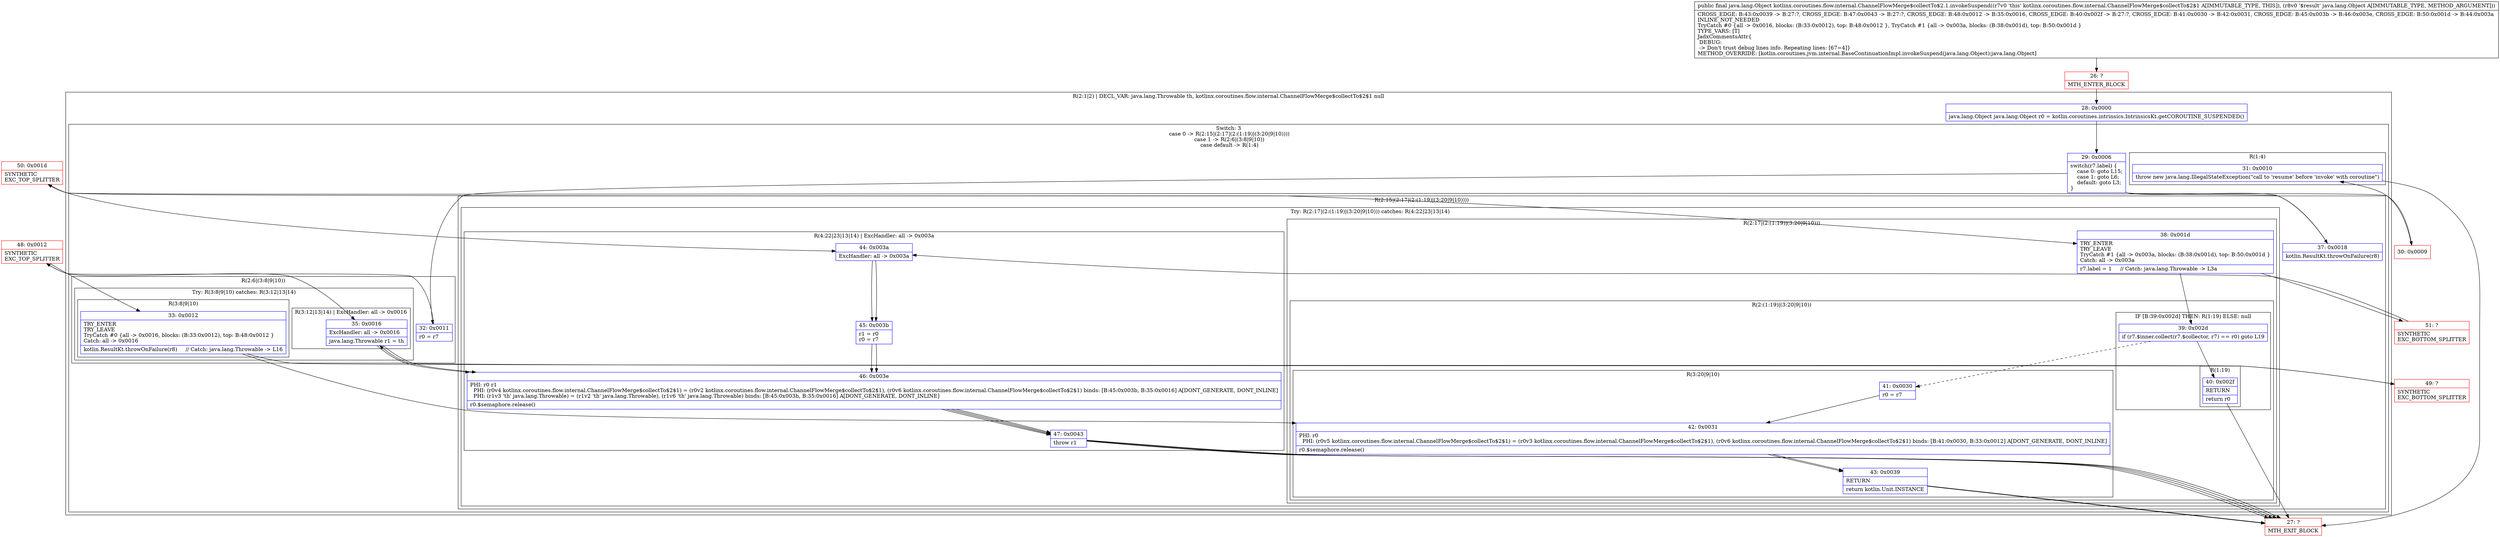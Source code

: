 digraph "CFG forkotlinx.coroutines.flow.internal.ChannelFlowMerge$collectTo$2.1.invokeSuspend(Ljava\/lang\/Object;)Ljava\/lang\/Object;" {
subgraph cluster_Region_1955104761 {
label = "R(2:1|2) | DECL_VAR: java.lang.Throwable th, kotlinx.coroutines.flow.internal.ChannelFlowMerge$collectTo$2$1 null\l";
node [shape=record,color=blue];
Node_28 [shape=record,label="{28\:\ 0x0000|java.lang.Object java.lang.Object r0 = kotlin.coroutines.intrinsics.IntrinsicsKt.getCOROUTINE_SUSPENDED()\l}"];
subgraph cluster_SwitchRegion_1384480847 {
label = "Switch: 3
 case 0 -> R(2:15|(2:17|(2:(1:19)|(3:20|9|10))))
 case 1 -> R(2:6|(3:8|9|10))
 case default -> R(1:4)";
node [shape=record,color=blue];
Node_29 [shape=record,label="{29\:\ 0x0006|switch(r7.label) \{\l    case 0: goto L15;\l    case 1: goto L6;\l    default: goto L3;\l\}\l}"];
subgraph cluster_Region_1811717153 {
label = "R(2:15|(2:17|(2:(1:19)|(3:20|9|10))))";
node [shape=record,color=blue];
Node_37 [shape=record,label="{37\:\ 0x0018|kotlin.ResultKt.throwOnFailure(r8)\l}"];
subgraph cluster_TryCatchRegion_1563906205 {
label = "Try: R(2:17|(2:(1:19)|(3:20|9|10))) catches: R(4:22|23|13|14)";
node [shape=record,color=blue];
subgraph cluster_Region_327829452 {
label = "R(2:17|(2:(1:19)|(3:20|9|10)))";
node [shape=record,color=blue];
Node_38 [shape=record,label="{38\:\ 0x001d|TRY_ENTER\lTRY_LEAVE\lTryCatch #1 \{all \-\> 0x003a, blocks: (B:38:0x001d), top: B:50:0x001d \}\lCatch: all \-\> 0x003a\l|r7.label = 1     \/\/ Catch: java.lang.Throwable \-\> L3a\l}"];
subgraph cluster_Region_1836263946 {
label = "R(2:(1:19)|(3:20|9|10))";
node [shape=record,color=blue];
subgraph cluster_IfRegion_562916098 {
label = "IF [B:39:0x002d] THEN: R(1:19) ELSE: null";
node [shape=record,color=blue];
Node_39 [shape=record,label="{39\:\ 0x002d|if (r7.$inner.collect(r7.$collector, r7) == r0) goto L19\l}"];
subgraph cluster_Region_1180526091 {
label = "R(1:19)";
node [shape=record,color=blue];
Node_40 [shape=record,label="{40\:\ 0x002f|RETURN\l|return r0\l}"];
}
}
subgraph cluster_Region_174379477 {
label = "R(3:20|9|10)";
node [shape=record,color=blue];
Node_41 [shape=record,label="{41\:\ 0x0030|r0 = r7\l}"];
Node_42 [shape=record,label="{42\:\ 0x0031|PHI: r0 \l  PHI: (r0v5 kotlinx.coroutines.flow.internal.ChannelFlowMerge$collectTo$2$1) = (r0v3 kotlinx.coroutines.flow.internal.ChannelFlowMerge$collectTo$2$1), (r0v6 kotlinx.coroutines.flow.internal.ChannelFlowMerge$collectTo$2$1) binds: [B:41:0x0030, B:33:0x0012] A[DONT_GENERATE, DONT_INLINE]\l|r0.$semaphore.release()\l}"];
Node_43 [shape=record,label="{43\:\ 0x0039|RETURN\l|return kotlin.Unit.INSTANCE\l}"];
}
}
}
subgraph cluster_Region_1887211802 {
label = "R(4:22|23|13|14) | ExcHandler: all \-\> 0x003a\l";
node [shape=record,color=blue];
Node_44 [shape=record,label="{44\:\ 0x003a|ExcHandler: all \-\> 0x003a\l}"];
Node_45 [shape=record,label="{45\:\ 0x003b|r1 = r0\lr0 = r7\l}"];
Node_46 [shape=record,label="{46\:\ 0x003e|PHI: r0 r1 \l  PHI: (r0v4 kotlinx.coroutines.flow.internal.ChannelFlowMerge$collectTo$2$1) = (r0v2 kotlinx.coroutines.flow.internal.ChannelFlowMerge$collectTo$2$1), (r0v6 kotlinx.coroutines.flow.internal.ChannelFlowMerge$collectTo$2$1) binds: [B:45:0x003b, B:35:0x0016] A[DONT_GENERATE, DONT_INLINE]\l  PHI: (r1v3 'th' java.lang.Throwable) = (r1v2 'th' java.lang.Throwable), (r1v6 'th' java.lang.Throwable) binds: [B:45:0x003b, B:35:0x0016] A[DONT_GENERATE, DONT_INLINE]\l|r0.$semaphore.release()\l}"];
Node_47 [shape=record,label="{47\:\ 0x0043|throw r1\l}"];
}
}
}
subgraph cluster_Region_665093036 {
label = "R(2:6|(3:8|9|10))";
node [shape=record,color=blue];
Node_32 [shape=record,label="{32\:\ 0x0011|r0 = r7\l}"];
subgraph cluster_TryCatchRegion_1650572817 {
label = "Try: R(3:8|9|10) catches: R(3:12|13|14)";
node [shape=record,color=blue];
subgraph cluster_Region_95791480 {
label = "R(3:8|9|10)";
node [shape=record,color=blue];
Node_33 [shape=record,label="{33\:\ 0x0012|TRY_ENTER\lTRY_LEAVE\lTryCatch #0 \{all \-\> 0x0016, blocks: (B:33:0x0012), top: B:48:0x0012 \}\lCatch: all \-\> 0x0016\l|kotlin.ResultKt.throwOnFailure(r8)     \/\/ Catch: java.lang.Throwable \-\> L16\l}"];
Node_42 [shape=record,label="{42\:\ 0x0031|PHI: r0 \l  PHI: (r0v5 kotlinx.coroutines.flow.internal.ChannelFlowMerge$collectTo$2$1) = (r0v3 kotlinx.coroutines.flow.internal.ChannelFlowMerge$collectTo$2$1), (r0v6 kotlinx.coroutines.flow.internal.ChannelFlowMerge$collectTo$2$1) binds: [B:41:0x0030, B:33:0x0012] A[DONT_GENERATE, DONT_INLINE]\l|r0.$semaphore.release()\l}"];
Node_43 [shape=record,label="{43\:\ 0x0039|RETURN\l|return kotlin.Unit.INSTANCE\l}"];
}
subgraph cluster_Region_1081829283 {
label = "R(3:12|13|14) | ExcHandler: all \-\> 0x0016\l";
node [shape=record,color=blue];
Node_35 [shape=record,label="{35\:\ 0x0016|ExcHandler: all \-\> 0x0016\l|java.lang.Throwable r1 = th\l}"];
Node_46 [shape=record,label="{46\:\ 0x003e|PHI: r0 r1 \l  PHI: (r0v4 kotlinx.coroutines.flow.internal.ChannelFlowMerge$collectTo$2$1) = (r0v2 kotlinx.coroutines.flow.internal.ChannelFlowMerge$collectTo$2$1), (r0v6 kotlinx.coroutines.flow.internal.ChannelFlowMerge$collectTo$2$1) binds: [B:45:0x003b, B:35:0x0016] A[DONT_GENERATE, DONT_INLINE]\l  PHI: (r1v3 'th' java.lang.Throwable) = (r1v2 'th' java.lang.Throwable), (r1v6 'th' java.lang.Throwable) binds: [B:45:0x003b, B:35:0x0016] A[DONT_GENERATE, DONT_INLINE]\l|r0.$semaphore.release()\l}"];
Node_47 [shape=record,label="{47\:\ 0x0043|throw r1\l}"];
}
}
}
subgraph cluster_Region_1153444389 {
label = "R(1:4)";
node [shape=record,color=blue];
Node_31 [shape=record,label="{31\:\ 0x0010|throw new java.lang.IllegalStateException(\"call to 'resume' before 'invoke' with coroutine\")\l}"];
}
}
}
subgraph cluster_Region_1081829283 {
label = "R(3:12|13|14) | ExcHandler: all \-\> 0x0016\l";
node [shape=record,color=blue];
Node_35 [shape=record,label="{35\:\ 0x0016|ExcHandler: all \-\> 0x0016\l|java.lang.Throwable r1 = th\l}"];
Node_46 [shape=record,label="{46\:\ 0x003e|PHI: r0 r1 \l  PHI: (r0v4 kotlinx.coroutines.flow.internal.ChannelFlowMerge$collectTo$2$1) = (r0v2 kotlinx.coroutines.flow.internal.ChannelFlowMerge$collectTo$2$1), (r0v6 kotlinx.coroutines.flow.internal.ChannelFlowMerge$collectTo$2$1) binds: [B:45:0x003b, B:35:0x0016] A[DONT_GENERATE, DONT_INLINE]\l  PHI: (r1v3 'th' java.lang.Throwable) = (r1v2 'th' java.lang.Throwable), (r1v6 'th' java.lang.Throwable) binds: [B:45:0x003b, B:35:0x0016] A[DONT_GENERATE, DONT_INLINE]\l|r0.$semaphore.release()\l}"];
Node_47 [shape=record,label="{47\:\ 0x0043|throw r1\l}"];
}
subgraph cluster_Region_1887211802 {
label = "R(4:22|23|13|14) | ExcHandler: all \-\> 0x003a\l";
node [shape=record,color=blue];
Node_44 [shape=record,label="{44\:\ 0x003a|ExcHandler: all \-\> 0x003a\l}"];
Node_45 [shape=record,label="{45\:\ 0x003b|r1 = r0\lr0 = r7\l}"];
Node_46 [shape=record,label="{46\:\ 0x003e|PHI: r0 r1 \l  PHI: (r0v4 kotlinx.coroutines.flow.internal.ChannelFlowMerge$collectTo$2$1) = (r0v2 kotlinx.coroutines.flow.internal.ChannelFlowMerge$collectTo$2$1), (r0v6 kotlinx.coroutines.flow.internal.ChannelFlowMerge$collectTo$2$1) binds: [B:45:0x003b, B:35:0x0016] A[DONT_GENERATE, DONT_INLINE]\l  PHI: (r1v3 'th' java.lang.Throwable) = (r1v2 'th' java.lang.Throwable), (r1v6 'th' java.lang.Throwable) binds: [B:45:0x003b, B:35:0x0016] A[DONT_GENERATE, DONT_INLINE]\l|r0.$semaphore.release()\l}"];
Node_47 [shape=record,label="{47\:\ 0x0043|throw r1\l}"];
}
Node_26 [shape=record,color=red,label="{26\:\ ?|MTH_ENTER_BLOCK\l}"];
Node_30 [shape=record,color=red,label="{30\:\ 0x0009}"];
Node_27 [shape=record,color=red,label="{27\:\ ?|MTH_EXIT_BLOCK\l}"];
Node_48 [shape=record,color=red,label="{48\:\ 0x0012|SYNTHETIC\lEXC_TOP_SPLITTER\l}"];
Node_49 [shape=record,color=red,label="{49\:\ ?|SYNTHETIC\lEXC_BOTTOM_SPLITTER\l}"];
Node_50 [shape=record,color=red,label="{50\:\ 0x001d|SYNTHETIC\lEXC_TOP_SPLITTER\l}"];
Node_51 [shape=record,color=red,label="{51\:\ ?|SYNTHETIC\lEXC_BOTTOM_SPLITTER\l}"];
MethodNode[shape=record,label="{public final java.lang.Object kotlinx.coroutines.flow.internal.ChannelFlowMerge$collectTo$2.1.invokeSuspend((r7v0 'this' kotlinx.coroutines.flow.internal.ChannelFlowMerge$collectTo$2$1 A[IMMUTABLE_TYPE, THIS]), (r8v0 '$result' java.lang.Object A[IMMUTABLE_TYPE, METHOD_ARGUMENT]))  | CROSS_EDGE: B:43:0x0039 \-\> B:27:?, CROSS_EDGE: B:47:0x0043 \-\> B:27:?, CROSS_EDGE: B:48:0x0012 \-\> B:35:0x0016, CROSS_EDGE: B:40:0x002f \-\> B:27:?, CROSS_EDGE: B:41:0x0030 \-\> B:42:0x0031, CROSS_EDGE: B:45:0x003b \-\> B:46:0x003e, CROSS_EDGE: B:50:0x001d \-\> B:44:0x003a\lINLINE_NOT_NEEDED\lTryCatch #0 \{all \-\> 0x0016, blocks: (B:33:0x0012), top: B:48:0x0012 \}, TryCatch #1 \{all \-\> 0x003a, blocks: (B:38:0x001d), top: B:50:0x001d \}\lTYPE_VARS: [T]\lJadxCommentsAttr\{\l DEBUG: \l \-\> Don't trust debug lines info. Repeating lines: [67=4]\}\lMETHOD_OVERRIDE: [kotlin.coroutines.jvm.internal.BaseContinuationImpl.invokeSuspend(java.lang.Object):java.lang.Object]\l}"];
MethodNode -> Node_26;Node_28 -> Node_29;
Node_29 -> Node_30;
Node_29 -> Node_32;
Node_29 -> Node_37;
Node_37 -> Node_50;
Node_38 -> Node_39;
Node_38 -> Node_51;
Node_39 -> Node_40;
Node_39 -> Node_41[style=dashed];
Node_40 -> Node_27;
Node_41 -> Node_42;
Node_42 -> Node_43;
Node_43 -> Node_27;
Node_44 -> Node_45;
Node_45 -> Node_46;
Node_46 -> Node_47;
Node_47 -> Node_27;
Node_32 -> Node_48;
Node_33 -> Node_42;
Node_33 -> Node_49;
Node_42 -> Node_43;
Node_43 -> Node_27;
Node_35 -> Node_46;
Node_46 -> Node_47;
Node_47 -> Node_27;
Node_31 -> Node_27;
Node_35 -> Node_46;
Node_46 -> Node_47;
Node_47 -> Node_27;
Node_44 -> Node_45;
Node_45 -> Node_46;
Node_46 -> Node_47;
Node_47 -> Node_27;
Node_26 -> Node_28;
Node_30 -> Node_31;
Node_48 -> Node_33;
Node_48 -> Node_35;
Node_49 -> Node_35;
Node_50 -> Node_38;
Node_50 -> Node_44;
Node_51 -> Node_44;
}

